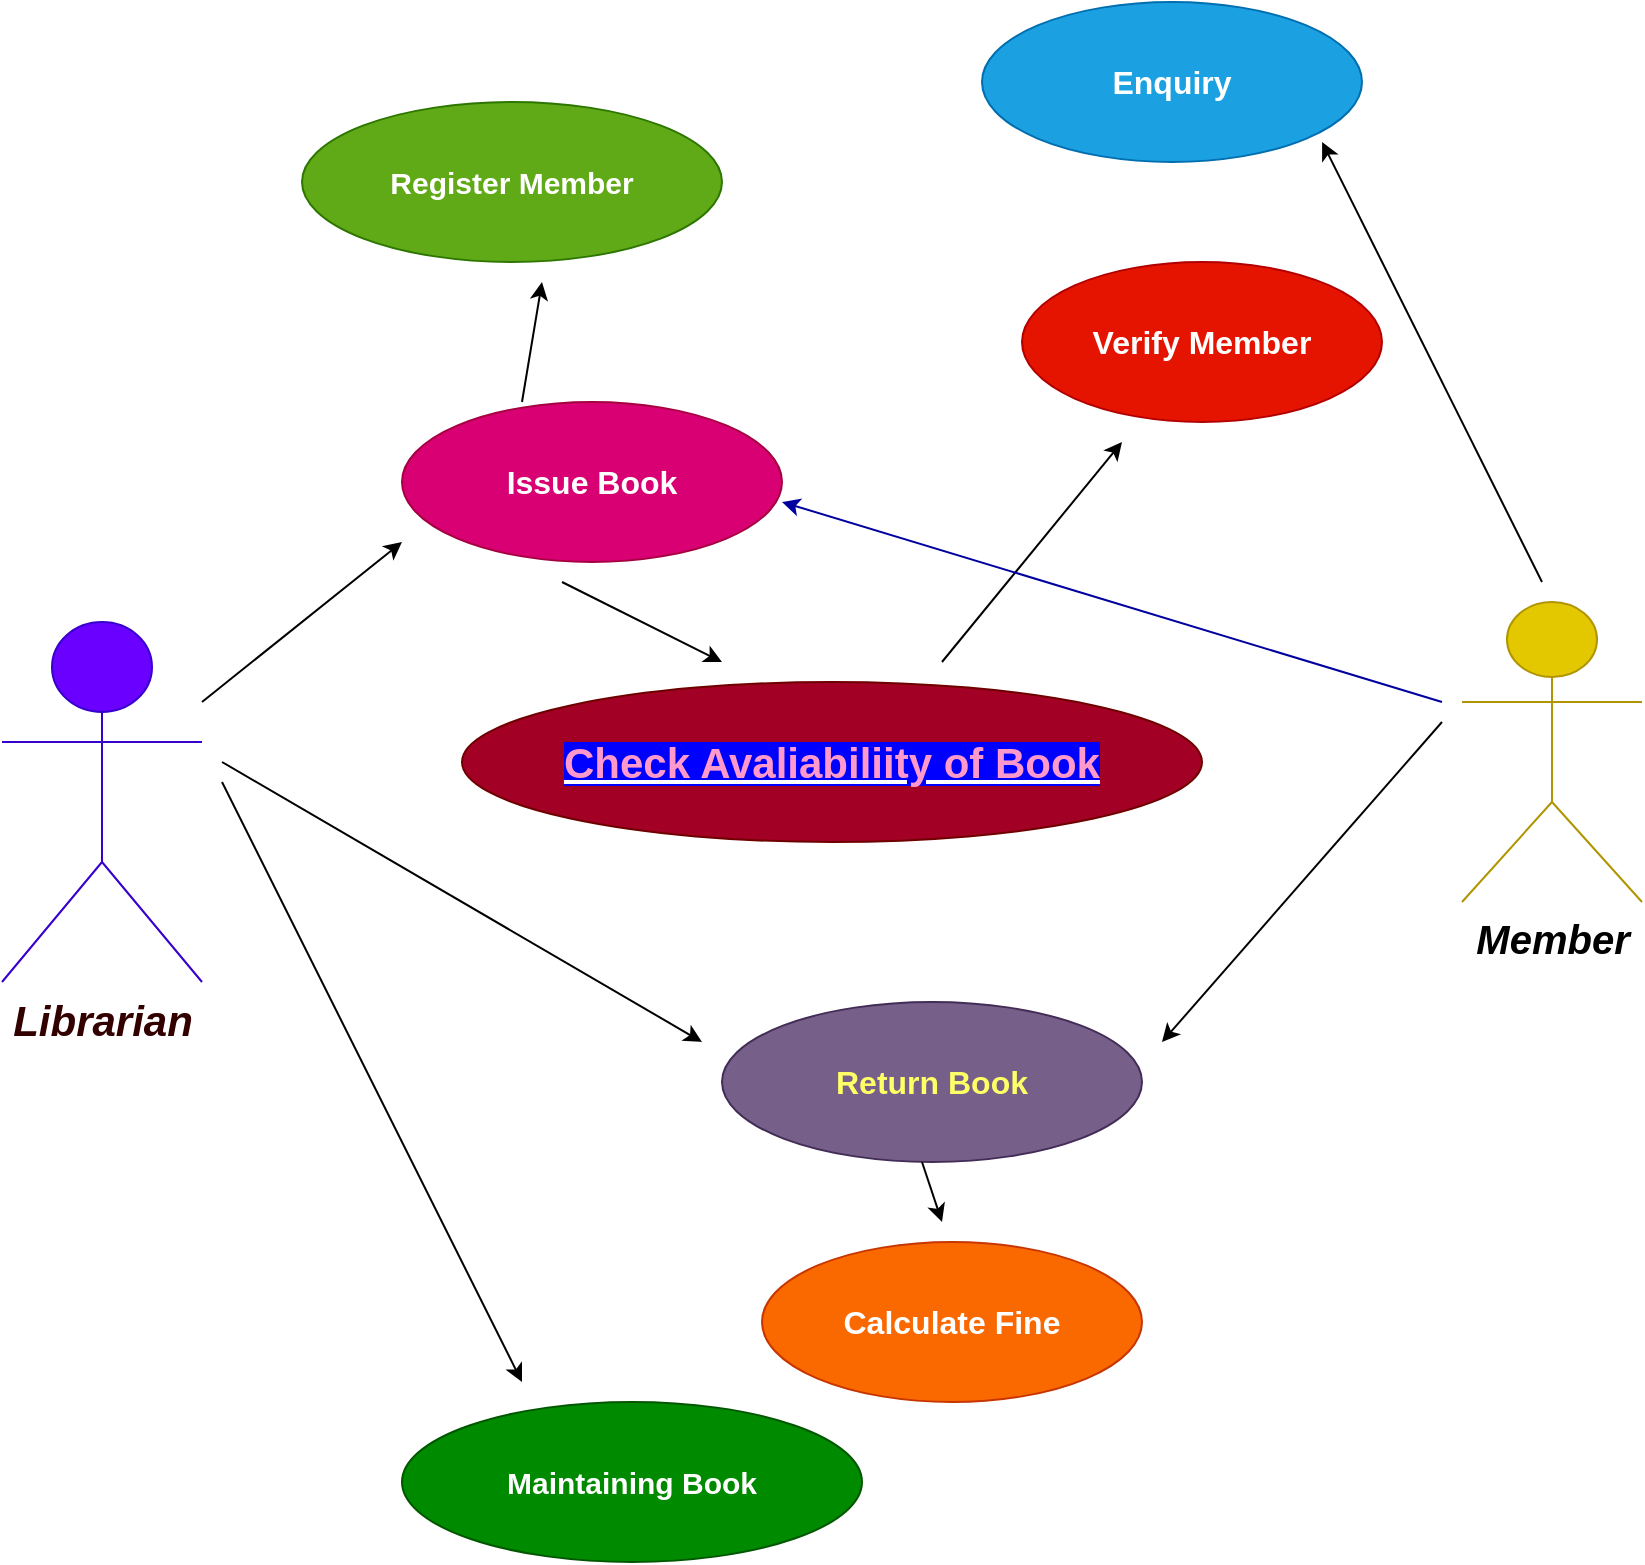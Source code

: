 <mxfile version="24.4.10" type="device">
  <diagram name="Page-1" id="ow-BSi0Il2i30G2agdz9">
    <mxGraphModel dx="1434" dy="734" grid="1" gridSize="10" guides="1" tooltips="1" connect="1" arrows="1" fold="1" page="1" pageScale="1" pageWidth="850" pageHeight="1100" math="0" shadow="0">
      <root>
        <mxCell id="0" />
        <mxCell id="1" parent="0" />
        <mxCell id="1KmOOLEJyLf9FUbbV31F-4" value="&lt;font style=&quot;font-size: 21px;&quot; color=&quot;#330000&quot;&gt;Librarian&lt;/font&gt;" style="shape=umlActor;verticalLabelPosition=bottom;verticalAlign=top;html=1;outlineConnect=0;fillColor=#6a00ff;fontColor=#ffffff;strokeColor=#3700CC;rounded=1;fontStyle=3" vertex="1" parent="1">
          <mxGeometry x="10" y="310" width="100" height="180" as="geometry" />
        </mxCell>
        <mxCell id="1KmOOLEJyLf9FUbbV31F-6" value="&lt;u style=&quot;background-color: rgb(0, 0, 255);&quot;&gt;&lt;font color=&quot;#ff99cc&quot; style=&quot;font-size: 21px;&quot;&gt;Check Avaliabiliity of Book&lt;/font&gt;&lt;/u&gt;" style="ellipse;whiteSpace=wrap;html=1;fillColor=#a20025;strokeColor=#6F0000;fontColor=#ffffff;rounded=1;fontSize=20;fontStyle=1" vertex="1" parent="1">
          <mxGeometry x="240" y="340" width="370" height="80" as="geometry" />
        </mxCell>
        <mxCell id="1KmOOLEJyLf9FUbbV31F-7" value="&lt;font style=&quot;font-size: 15px;&quot;&gt;Register Member&lt;/font&gt;" style="ellipse;whiteSpace=wrap;html=1;fillColor=#60a917;fontColor=#ffffff;strokeColor=#2D7600;rounded=1;fontStyle=1" vertex="1" parent="1">
          <mxGeometry x="160" y="50" width="210" height="80" as="geometry" />
        </mxCell>
        <mxCell id="1KmOOLEJyLf9FUbbV31F-8" value="&lt;font size=&quot;1&quot;&gt;&lt;b style=&quot;font-size: 16px;&quot;&gt;Issue Book&lt;/b&gt;&lt;/font&gt;" style="ellipse;whiteSpace=wrap;html=1;fillColor=#d80073;fontColor=#ffffff;strokeColor=#A50040;rounded=1;" vertex="1" parent="1">
          <mxGeometry x="210" y="200" width="190" height="80" as="geometry" />
        </mxCell>
        <mxCell id="1KmOOLEJyLf9FUbbV31F-9" value="&lt;font color=&quot;#ffff66&quot; style=&quot;font-size: 16px;&quot;&gt;Return Book&lt;/font&gt;" style="ellipse;whiteSpace=wrap;html=1;fillColor=#76608a;fontColor=#ffffff;strokeColor=#432D57;rounded=1;fontStyle=1" vertex="1" parent="1">
          <mxGeometry x="370" y="500" width="210" height="80" as="geometry" />
        </mxCell>
        <mxCell id="1KmOOLEJyLf9FUbbV31F-10" value="&lt;font color=&quot;#ffffff&quot; style=&quot;font-size: 16px;&quot;&gt;Calculate Fine&lt;/font&gt;" style="ellipse;whiteSpace=wrap;html=1;fillColor=#fa6800;fontColor=#000000;strokeColor=#C73500;rounded=1;fontStyle=1" vertex="1" parent="1">
          <mxGeometry x="390" y="620" width="190" height="80" as="geometry" />
        </mxCell>
        <mxCell id="1KmOOLEJyLf9FUbbV31F-11" value="&lt;div align=&quot;center&quot;&gt;&lt;font style=&quot;font-size: 15px;&quot;&gt;Maintaining Book&lt;/font&gt;&lt;/div&gt;" style="ellipse;whiteSpace=wrap;html=1;fillColor=#008a00;fontColor=#ffffff;strokeColor=#005700;rounded=1;fontStyle=1;align=center;" vertex="1" parent="1">
          <mxGeometry x="210" y="700" width="230" height="80" as="geometry" />
        </mxCell>
        <mxCell id="1KmOOLEJyLf9FUbbV31F-12" value="&lt;font style=&quot;font-size: 16px;&quot;&gt;Enquiry &lt;/font&gt;" style="ellipse;whiteSpace=wrap;html=1;fillColor=#1ba1e2;fontColor=#ffffff;strokeColor=#006EAF;rounded=1;fontStyle=1" vertex="1" parent="1">
          <mxGeometry x="500" width="190" height="80" as="geometry" />
        </mxCell>
        <mxCell id="1KmOOLEJyLf9FUbbV31F-13" value="&lt;font style=&quot;font-size: 16px;&quot;&gt;Verify Member&lt;/font&gt;" style="ellipse;whiteSpace=wrap;html=1;fillColor=#e51400;strokeColor=#B20000;fontColor=#ffffff;rounded=1;fontStyle=1" vertex="1" parent="1">
          <mxGeometry x="520" y="130" width="180" height="80" as="geometry" />
        </mxCell>
        <mxCell id="1KmOOLEJyLf9FUbbV31F-14" value="&lt;font style=&quot;font-size: 20px;&quot;&gt;Member&lt;/font&gt;" style="shape=umlActor;verticalLabelPosition=bottom;verticalAlign=top;html=1;outlineConnect=0;fillColor=#e3c800;fontColor=#000000;strokeColor=#B09500;rounded=1;fontStyle=3" vertex="1" parent="1">
          <mxGeometry x="740" y="300" width="90" height="150" as="geometry" />
        </mxCell>
        <mxCell id="1KmOOLEJyLf9FUbbV31F-16" value="" style="endArrow=classic;html=1;rounded=1;" edge="1" parent="1">
          <mxGeometry width="50" height="50" relative="1" as="geometry">
            <mxPoint x="110" y="350" as="sourcePoint" />
            <mxPoint x="210" y="270" as="targetPoint" />
            <Array as="points" />
          </mxGeometry>
        </mxCell>
        <mxCell id="1KmOOLEJyLf9FUbbV31F-17" value="" style="endArrow=classic;html=1;rounded=1;" edge="1" parent="1">
          <mxGeometry width="50" height="50" relative="1" as="geometry">
            <mxPoint x="120" y="380" as="sourcePoint" />
            <mxPoint x="360" y="520" as="targetPoint" />
          </mxGeometry>
        </mxCell>
        <mxCell id="1KmOOLEJyLf9FUbbV31F-19" value="" style="endArrow=classic;html=1;rounded=1;" edge="1" parent="1">
          <mxGeometry width="50" height="50" relative="1" as="geometry">
            <mxPoint x="120" y="390" as="sourcePoint" />
            <mxPoint x="270" y="690" as="targetPoint" />
          </mxGeometry>
        </mxCell>
        <mxCell id="1KmOOLEJyLf9FUbbV31F-20" value="" style="endArrow=classic;html=1;rounded=1;" edge="1" parent="1">
          <mxGeometry width="50" height="50" relative="1" as="geometry">
            <mxPoint x="270" y="200" as="sourcePoint" />
            <mxPoint x="280" y="140" as="targetPoint" />
          </mxGeometry>
        </mxCell>
        <mxCell id="1KmOOLEJyLf9FUbbV31F-21" value="" style="endArrow=classic;html=1;rounded=1;" edge="1" parent="1">
          <mxGeometry width="50" height="50" relative="1" as="geometry">
            <mxPoint x="290" y="290" as="sourcePoint" />
            <mxPoint x="370" y="330" as="targetPoint" />
          </mxGeometry>
        </mxCell>
        <mxCell id="1KmOOLEJyLf9FUbbV31F-22" value="" style="endArrow=classic;html=1;rounded=1;" edge="1" parent="1">
          <mxGeometry width="50" height="50" relative="1" as="geometry">
            <mxPoint x="470" y="580" as="sourcePoint" />
            <mxPoint x="480" y="610" as="targetPoint" />
          </mxGeometry>
        </mxCell>
        <mxCell id="1KmOOLEJyLf9FUbbV31F-23" value="" style="endArrow=classic;html=1;rounded=1;" edge="1" parent="1">
          <mxGeometry width="50" height="50" relative="1" as="geometry">
            <mxPoint x="480" y="330" as="sourcePoint" />
            <mxPoint x="570" y="220" as="targetPoint" />
          </mxGeometry>
        </mxCell>
        <mxCell id="1KmOOLEJyLf9FUbbV31F-24" value="" style="endArrow=classic;html=1;rounded=1;" edge="1" parent="1">
          <mxGeometry width="50" height="50" relative="1" as="geometry">
            <mxPoint x="730" y="360" as="sourcePoint" />
            <mxPoint x="590" y="520" as="targetPoint" />
          </mxGeometry>
        </mxCell>
        <mxCell id="1KmOOLEJyLf9FUbbV31F-25" value="" style="endArrow=classic;html=1;rounded=1;" edge="1" parent="1" target="1KmOOLEJyLf9FUbbV31F-6">
          <mxGeometry width="50" height="50" relative="1" as="geometry">
            <mxPoint x="400" y="420" as="sourcePoint" />
            <mxPoint x="450" y="370" as="targetPoint" />
          </mxGeometry>
        </mxCell>
        <mxCell id="1KmOOLEJyLf9FUbbV31F-26" value="" style="endArrow=classic;html=1;rounded=1;entryX=0.895;entryY=0.875;entryDx=0;entryDy=0;entryPerimeter=0;" edge="1" parent="1" target="1KmOOLEJyLf9FUbbV31F-12">
          <mxGeometry width="50" height="50" relative="1" as="geometry">
            <mxPoint x="780" y="290" as="sourcePoint" />
            <mxPoint x="670" y="90" as="targetPoint" />
          </mxGeometry>
        </mxCell>
        <mxCell id="1KmOOLEJyLf9FUbbV31F-27" value="" style="endArrow=classic;html=1;rounded=1;strokeColor=#0000a0;entryX=1;entryY=0.625;entryDx=0;entryDy=0;entryPerimeter=0;" edge="1" parent="1" target="1KmOOLEJyLf9FUbbV31F-8">
          <mxGeometry width="50" height="50" relative="1" as="geometry">
            <mxPoint x="730" y="350" as="sourcePoint" />
            <mxPoint x="420" y="250" as="targetPoint" />
          </mxGeometry>
        </mxCell>
      </root>
    </mxGraphModel>
  </diagram>
</mxfile>
